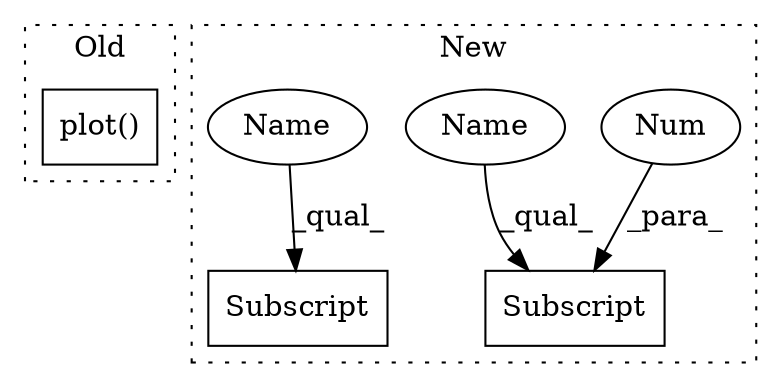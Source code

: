 digraph G {
subgraph cluster0 {
1 [label="plot()" a="75" s="6212,6328" l="8,131" shape="box"];
label = "Old";
style="dotted";
}
subgraph cluster1 {
2 [label="Subscript" a="63" s="5086,0" l="12,0" shape="box"];
3 [label="Subscript" a="63" s="5023,0" l="12,0" shape="box"];
4 [label="Num" a="76" s="5033" l="1" shape="ellipse"];
5 [label="Name" a="87" s="5023" l="9" shape="ellipse"];
6 [label="Name" a="87" s="5086" l="9" shape="ellipse"];
label = "New";
style="dotted";
}
4 -> 3 [label="_para_"];
5 -> 3 [label="_qual_"];
6 -> 2 [label="_qual_"];
}